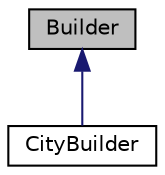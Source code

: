 digraph "Builder"
{
 // LATEX_PDF_SIZE
  edge [fontname="Helvetica",fontsize="10",labelfontname="Helvetica",labelfontsize="10"];
  node [fontname="Helvetica",fontsize="10",shape=record];
  Node1 [label="Builder",height=0.2,width=0.4,color="black", fillcolor="grey75", style="filled", fontcolor="black",tooltip="Abstract builder class for constructing components of a composite building."];
  Node1 -> Node2 [dir="back",color="midnightblue",fontsize="10",style="solid"];
  Node2 [label="CityBuilder",height=0.2,width=0.4,color="black", fillcolor="white", style="filled",URL="$classCityBuilder.html",tooltip="Implements the Builder interface to construct complex city buildings for population,..."];
}
